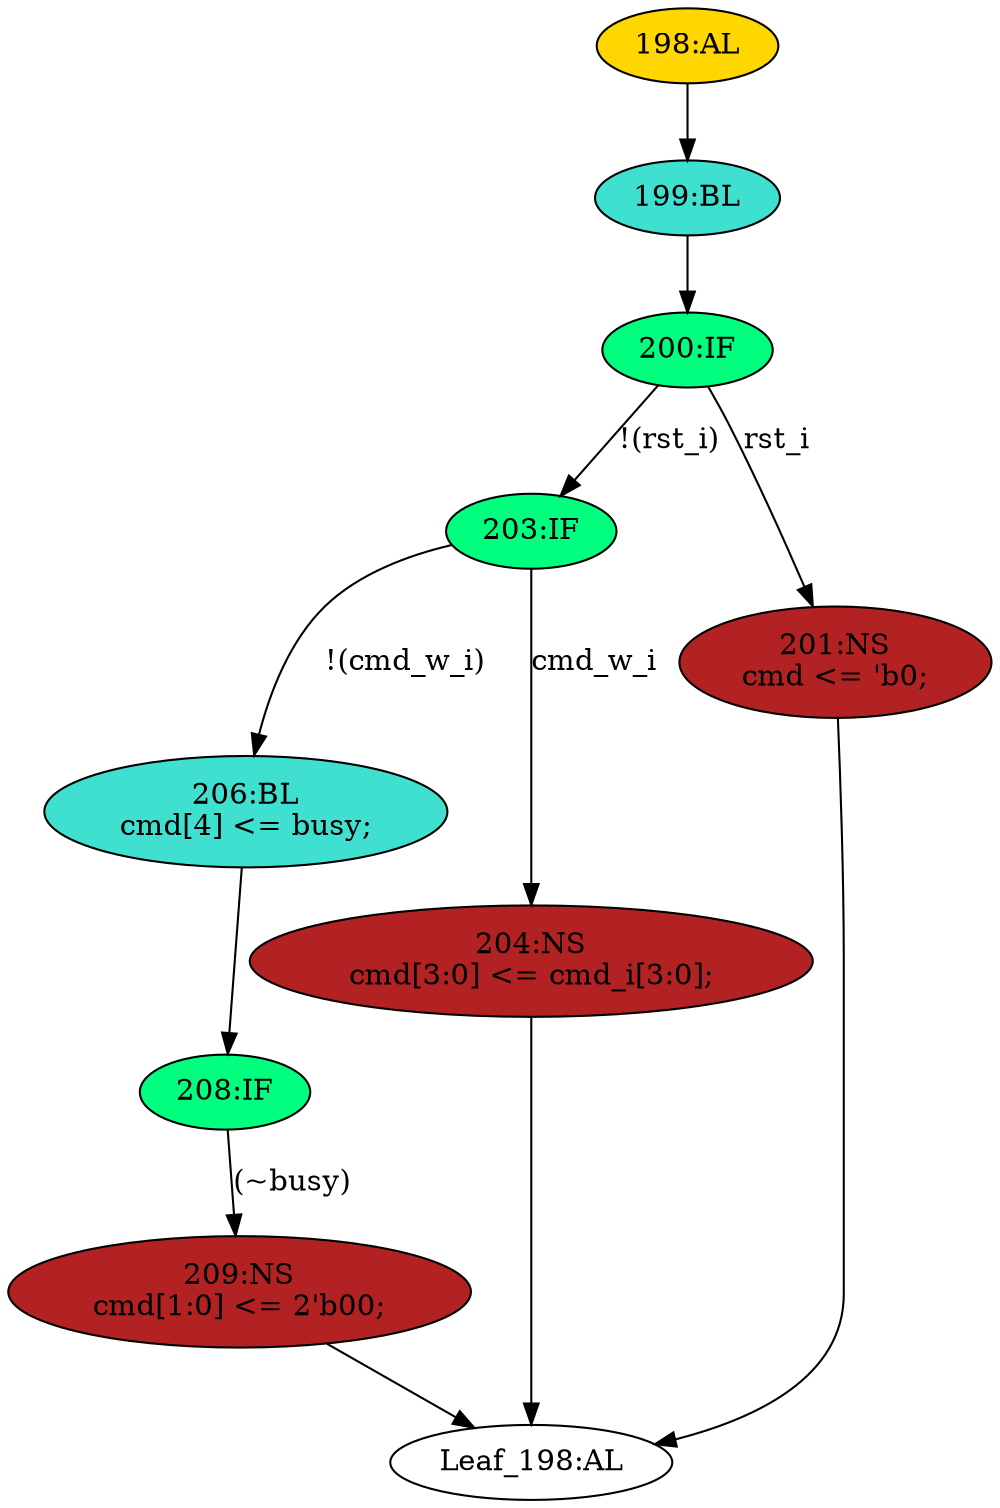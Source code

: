 strict digraph "" {
	node [label="\N"];
	"198:AL"	 [ast="<pyverilog.vparser.ast.Always object at 0x7f65e4bcda10>",
		clk_sens=True,
		fillcolor=gold,
		label="198:AL",
		sens="['clk_i']",
		statements="[]",
		style=filled,
		typ=Always,
		use_var="['cmd_i', 'busy', 'cmd_w_i', 'rst_i']"];
	"199:BL"	 [ast="<pyverilog.vparser.ast.Block object at 0x7f65e4bcdb90>",
		fillcolor=turquoise,
		label="199:BL",
		statements="[]",
		style=filled,
		typ=Block];
	"198:AL" -> "199:BL"	 [cond="[]",
		lineno=None];
	"203:IF"	 [ast="<pyverilog.vparser.ast.IfStatement object at 0x7f65e4bcdc50>",
		fillcolor=springgreen,
		label="203:IF",
		statements="[]",
		style=filled,
		typ=IfStatement];
	"206:BL"	 [ast="<pyverilog.vparser.ast.Block object at 0x7f65e4bcdc90>",
		fillcolor=turquoise,
		label="206:BL
cmd[4] <= busy;",
		statements="[<pyverilog.vparser.ast.NonblockingSubstitution object at 0x7f65e4bcdcd0>]",
		style=filled,
		typ=Block];
	"203:IF" -> "206:BL"	 [cond="['cmd_w_i']",
		label="!(cmd_w_i)",
		lineno=203];
	"204:NS"	 [ast="<pyverilog.vparser.ast.NonblockingSubstitution object at 0x7f65e4b8f210>",
		fillcolor=firebrick,
		label="204:NS
cmd[3:0] <= cmd_i[3:0];",
		statements="[<pyverilog.vparser.ast.NonblockingSubstitution object at 0x7f65e4b8f210>]",
		style=filled,
		typ=NonblockingSubstitution];
	"203:IF" -> "204:NS"	 [cond="['cmd_w_i']",
		label=cmd_w_i,
		lineno=203];
	"200:IF"	 [ast="<pyverilog.vparser.ast.IfStatement object at 0x7f65e4bcdbd0>",
		fillcolor=springgreen,
		label="200:IF",
		statements="[]",
		style=filled,
		typ=IfStatement];
	"199:BL" -> "200:IF"	 [cond="[]",
		lineno=None];
	"209:NS"	 [ast="<pyverilog.vparser.ast.NonblockingSubstitution object at 0x7f65e4bcdf50>",
		fillcolor=firebrick,
		label="209:NS
cmd[1:0] <= 2'b00;",
		statements="[<pyverilog.vparser.ast.NonblockingSubstitution object at 0x7f65e4bcdf50>]",
		style=filled,
		typ=NonblockingSubstitution];
	"Leaf_198:AL"	 [def_var="['cmd']",
		label="Leaf_198:AL"];
	"209:NS" -> "Leaf_198:AL"	 [cond="[]",
		lineno=None];
	"208:IF"	 [ast="<pyverilog.vparser.ast.IfStatement object at 0x7f65e4bcded0>",
		fillcolor=springgreen,
		label="208:IF",
		statements="[]",
		style=filled,
		typ=IfStatement];
	"206:BL" -> "208:IF"	 [cond="[]",
		lineno=None];
	"208:IF" -> "209:NS"	 [cond="['busy']",
		label="(~busy)",
		lineno=208];
	"201:NS"	 [ast="<pyverilog.vparser.ast.NonblockingSubstitution object at 0x7f65e4b8f510>",
		fillcolor=firebrick,
		label="201:NS
cmd <= 'b0;",
		statements="[<pyverilog.vparser.ast.NonblockingSubstitution object at 0x7f65e4b8f510>]",
		style=filled,
		typ=NonblockingSubstitution];
	"201:NS" -> "Leaf_198:AL"	 [cond="[]",
		lineno=None];
	"200:IF" -> "203:IF"	 [cond="['rst_i']",
		label="!(rst_i)",
		lineno=200];
	"200:IF" -> "201:NS"	 [cond="['rst_i']",
		label=rst_i,
		lineno=200];
	"204:NS" -> "Leaf_198:AL"	 [cond="[]",
		lineno=None];
}
